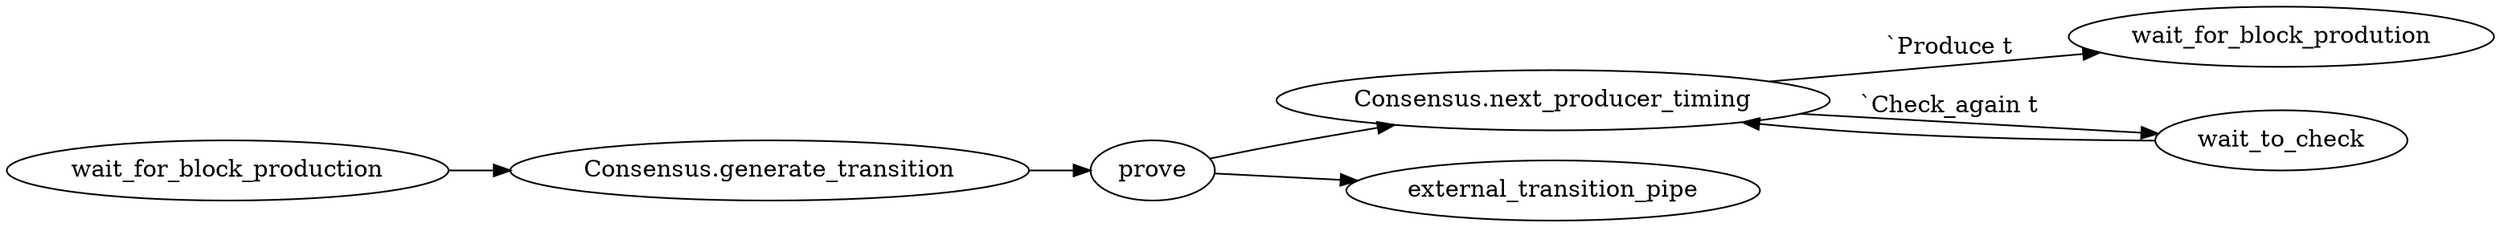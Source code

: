 digraph G {
  rankdir=LR;

  "Consensus.next_producer_timing" -> wait_for_block_prodution [label="`Produce t"];
  wait_for_block_production -> "Consensus.generate_transition";
  "Consensus.generate_transition" -> prove;
  prove -> external_transition_pipe;
  prove -> "Consensus.next_producer_timing";

  "Consensus.next_producer_timing" -> wait_to_check [label="`Check_again t"];
  wait_to_check -> "Consensus.next_producer_timing";
}

